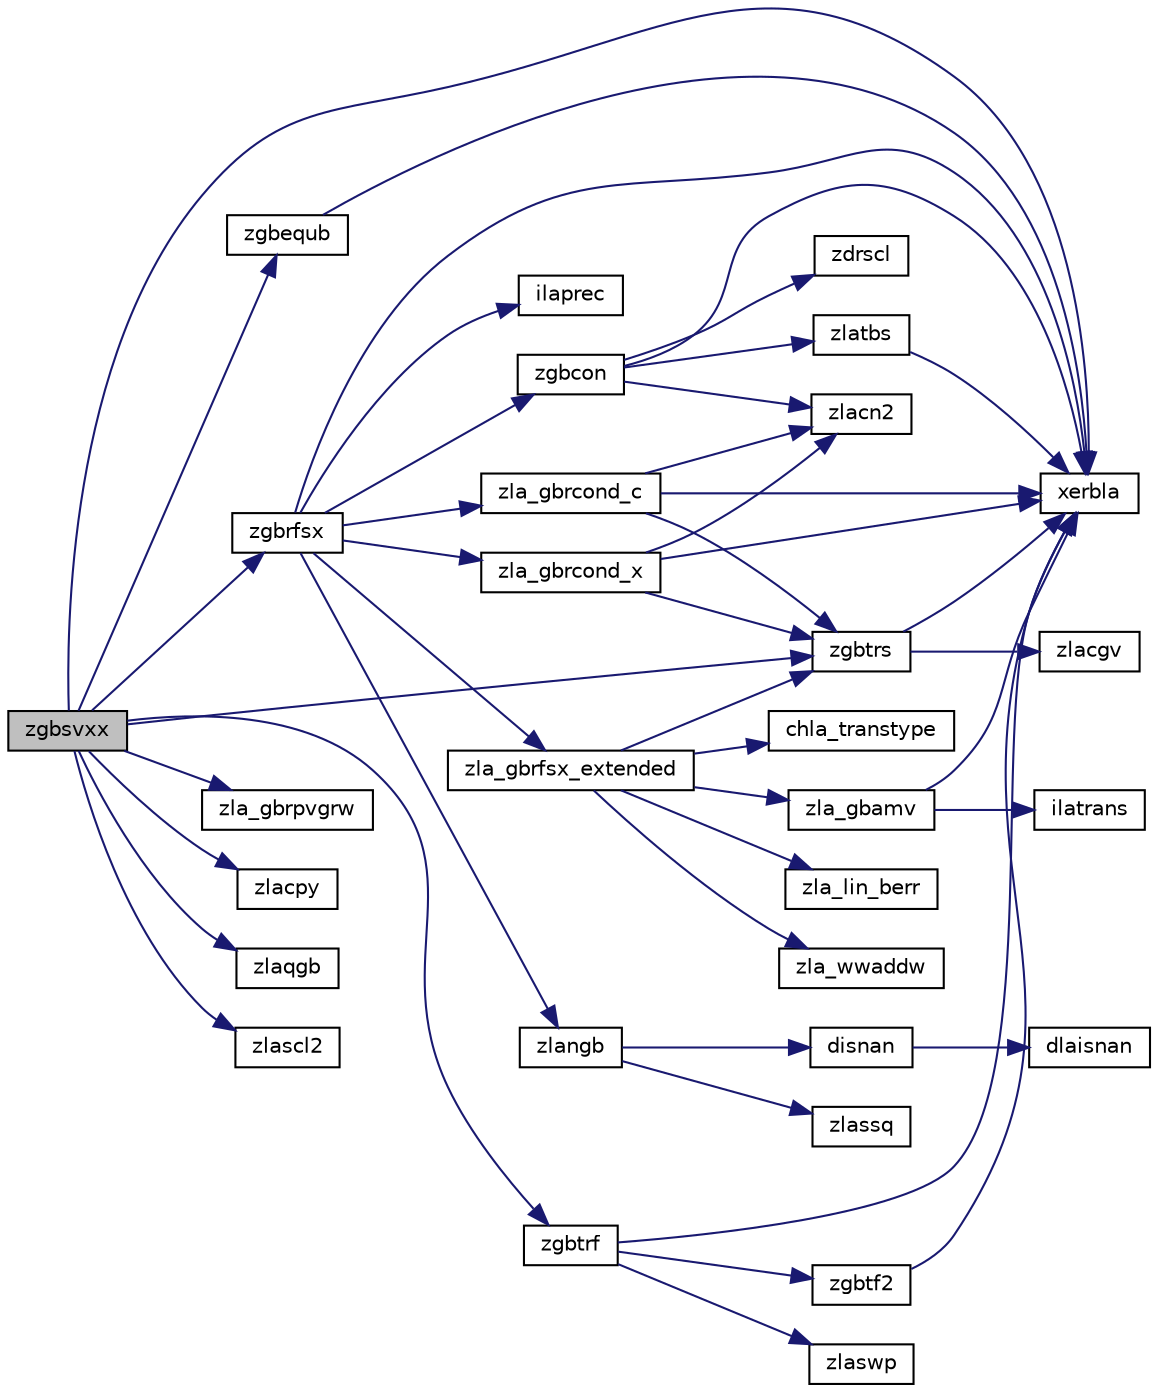 digraph "zgbsvxx"
{
 // LATEX_PDF_SIZE
  edge [fontname="Helvetica",fontsize="10",labelfontname="Helvetica",labelfontsize="10"];
  node [fontname="Helvetica",fontsize="10",shape=record];
  rankdir="LR";
  Node1 [label="zgbsvxx",height=0.2,width=0.4,color="black", fillcolor="grey75", style="filled", fontcolor="black",tooltip="ZGBSVXX computes the solution to system of linear equations A * X = B for GB matrices"];
  Node1 -> Node2 [color="midnightblue",fontsize="10",style="solid",fontname="Helvetica"];
  Node2 [label="xerbla",height=0.2,width=0.4,color="black", fillcolor="white", style="filled",URL="$xerbla_8f.html#a377ee61015baf8dea7770b3a404b1c07",tooltip="XERBLA"];
  Node1 -> Node3 [color="midnightblue",fontsize="10",style="solid",fontname="Helvetica"];
  Node3 [label="zgbequb",height=0.2,width=0.4,color="black", fillcolor="white", style="filled",URL="$zgbequb_8f.html#a7c97209b521bc4c556f7aac044adba00",tooltip="ZGBEQUB"];
  Node3 -> Node2 [color="midnightblue",fontsize="10",style="solid",fontname="Helvetica"];
  Node1 -> Node4 [color="midnightblue",fontsize="10",style="solid",fontname="Helvetica"];
  Node4 [label="zgbrfsx",height=0.2,width=0.4,color="black", fillcolor="white", style="filled",URL="$zgbrfsx_8f.html#aec856046d887af43e47d8468805b1c19",tooltip="ZGBRFSX"];
  Node4 -> Node5 [color="midnightblue",fontsize="10",style="solid",fontname="Helvetica"];
  Node5 [label="ilaprec",height=0.2,width=0.4,color="black", fillcolor="white", style="filled",URL="$ilaprec_8f.html#a6fe244cb80f355ab156ad1df9ffcc478",tooltip="ILAPREC"];
  Node4 -> Node2 [color="midnightblue",fontsize="10",style="solid",fontname="Helvetica"];
  Node4 -> Node6 [color="midnightblue",fontsize="10",style="solid",fontname="Helvetica"];
  Node6 [label="zgbcon",height=0.2,width=0.4,color="black", fillcolor="white", style="filled",URL="$zgbcon_8f.html#a8738f3a065af06737854349ab50a3015",tooltip="ZGBCON"];
  Node6 -> Node2 [color="midnightblue",fontsize="10",style="solid",fontname="Helvetica"];
  Node6 -> Node7 [color="midnightblue",fontsize="10",style="solid",fontname="Helvetica"];
  Node7 [label="zdrscl",height=0.2,width=0.4,color="black", fillcolor="white", style="filled",URL="$zdrscl_8f.html#ad73ec38e29df0385ee6fda7d832fd205",tooltip="ZDRSCL multiplies a vector by the reciprocal of a real scalar."];
  Node6 -> Node8 [color="midnightblue",fontsize="10",style="solid",fontname="Helvetica"];
  Node8 [label="zlacn2",height=0.2,width=0.4,color="black", fillcolor="white", style="filled",URL="$zlacn2_8f.html#a0fbe7a858e42dcf07db12aa892a9e513",tooltip="ZLACN2 estimates the 1-norm of a square matrix, using reverse communication for evaluating matrix-vec..."];
  Node6 -> Node9 [color="midnightblue",fontsize="10",style="solid",fontname="Helvetica"];
  Node9 [label="zlatbs",height=0.2,width=0.4,color="black", fillcolor="white", style="filled",URL="$zlatbs_8f.html#aeba4360a266529e494a308c8b130e83e",tooltip="ZLATBS solves a triangular banded system of equations."];
  Node9 -> Node2 [color="midnightblue",fontsize="10",style="solid",fontname="Helvetica"];
  Node4 -> Node10 [color="midnightblue",fontsize="10",style="solid",fontname="Helvetica"];
  Node10 [label="zla_gbrcond_c",height=0.2,width=0.4,color="black", fillcolor="white", style="filled",URL="$zla__gbrcond__c_8f.html#a70ef3ec53bb3d6704ccf2f9d0add0eda",tooltip="ZLA_GBRCOND_C computes the infinity norm condition number of op(A)*inv(diag(c)) for general banded ma..."];
  Node10 -> Node2 [color="midnightblue",fontsize="10",style="solid",fontname="Helvetica"];
  Node10 -> Node11 [color="midnightblue",fontsize="10",style="solid",fontname="Helvetica"];
  Node11 [label="zgbtrs",height=0.2,width=0.4,color="black", fillcolor="white", style="filled",URL="$zgbtrs_8f.html#af3a96e7f621f139aa2750ae380e83700",tooltip="ZGBTRS"];
  Node11 -> Node2 [color="midnightblue",fontsize="10",style="solid",fontname="Helvetica"];
  Node11 -> Node12 [color="midnightblue",fontsize="10",style="solid",fontname="Helvetica"];
  Node12 [label="zlacgv",height=0.2,width=0.4,color="black", fillcolor="white", style="filled",URL="$zlacgv_8f.html#ad2595ab7c6b89e1ff2e9d05542431719",tooltip="ZLACGV conjugates a complex vector."];
  Node10 -> Node8 [color="midnightblue",fontsize="10",style="solid",fontname="Helvetica"];
  Node4 -> Node13 [color="midnightblue",fontsize="10",style="solid",fontname="Helvetica"];
  Node13 [label="zla_gbrcond_x",height=0.2,width=0.4,color="black", fillcolor="white", style="filled",URL="$zla__gbrcond__x_8f.html#a8c57793eab444ac626d6bf86a8d0a5d6",tooltip="ZLA_GBRCOND_X computes the infinity norm condition number of op(A)*diag(x) for general banded matrice..."];
  Node13 -> Node2 [color="midnightblue",fontsize="10",style="solid",fontname="Helvetica"];
  Node13 -> Node11 [color="midnightblue",fontsize="10",style="solid",fontname="Helvetica"];
  Node13 -> Node8 [color="midnightblue",fontsize="10",style="solid",fontname="Helvetica"];
  Node4 -> Node14 [color="midnightblue",fontsize="10",style="solid",fontname="Helvetica"];
  Node14 [label="zla_gbrfsx_extended",height=0.2,width=0.4,color="black", fillcolor="white", style="filled",URL="$zla__gbrfsx__extended_8f.html#a943a0999e5e3fa707305ece7505e1757",tooltip="ZLA_GBRFSX_EXTENDED improves the computed solution to a system of linear equations for general banded..."];
  Node14 -> Node15 [color="midnightblue",fontsize="10",style="solid",fontname="Helvetica"];
  Node15 [label="chla_transtype",height=0.2,width=0.4,color="black", fillcolor="white", style="filled",URL="$chla__transtype_8f.html#a9350edcf6f80d188f3c01400ebe85260",tooltip="CHLA_TRANSTYPE"];
  Node14 -> Node11 [color="midnightblue",fontsize="10",style="solid",fontname="Helvetica"];
  Node14 -> Node16 [color="midnightblue",fontsize="10",style="solid",fontname="Helvetica"];
  Node16 [label="zla_gbamv",height=0.2,width=0.4,color="black", fillcolor="white", style="filled",URL="$zla__gbamv_8f.html#af0580d30a1bd07214f6068317a467e34",tooltip="ZLA_GBAMV performs a matrix-vector operation to calculate error bounds."];
  Node16 -> Node17 [color="midnightblue",fontsize="10",style="solid",fontname="Helvetica"];
  Node17 [label="ilatrans",height=0.2,width=0.4,color="black", fillcolor="white", style="filled",URL="$ilatrans_8f.html#aec3c2c1d0a04f49ff1b18fe344b687c1",tooltip="ILATRANS"];
  Node16 -> Node2 [color="midnightblue",fontsize="10",style="solid",fontname="Helvetica"];
  Node14 -> Node18 [color="midnightblue",fontsize="10",style="solid",fontname="Helvetica"];
  Node18 [label="zla_lin_berr",height=0.2,width=0.4,color="black", fillcolor="white", style="filled",URL="$zla__lin__berr_8f.html#a8161170213c0df9bff72f362f230d866",tooltip="ZLA_LIN_BERR computes a component-wise relative backward error."];
  Node14 -> Node19 [color="midnightblue",fontsize="10",style="solid",fontname="Helvetica"];
  Node19 [label="zla_wwaddw",height=0.2,width=0.4,color="black", fillcolor="white", style="filled",URL="$zla__wwaddw_8f.html#a605c615b386f083f45285795a7d6686c",tooltip="ZLA_WWADDW adds a vector into a doubled-single vector."];
  Node4 -> Node20 [color="midnightblue",fontsize="10",style="solid",fontname="Helvetica"];
  Node20 [label="zlangb",height=0.2,width=0.4,color="black", fillcolor="white", style="filled",URL="$zlangb_8f.html#ad6a0255b5203b49d0f7828f0e03522aa",tooltip="ZLANGB returns the value of the 1-norm, Frobenius norm, infinity-norm, or the largest absolute value ..."];
  Node20 -> Node21 [color="midnightblue",fontsize="10",style="solid",fontname="Helvetica"];
  Node21 [label="disnan",height=0.2,width=0.4,color="black", fillcolor="white", style="filled",URL="$disnan_8f.html#a230d4e1886896853b11e44e541b2c6a3",tooltip="DISNAN tests input for NaN."];
  Node21 -> Node22 [color="midnightblue",fontsize="10",style="solid",fontname="Helvetica"];
  Node22 [label="dlaisnan",height=0.2,width=0.4,color="black", fillcolor="white", style="filled",URL="$dlaisnan_8f.html#a341ec834c6fc14a17fead550ff486022",tooltip="DLAISNAN tests input for NaN by comparing two arguments for inequality."];
  Node20 -> Node23 [color="midnightblue",fontsize="10",style="solid",fontname="Helvetica"];
  Node23 [label="zlassq",height=0.2,width=0.4,color="black", fillcolor="white", style="filled",URL="$zlassq_8f90.html#a254e1782d1c2f96e9e3164578481f9ce",tooltip="ZLASSQ updates a sum of squares represented in scaled form."];
  Node1 -> Node24 [color="midnightblue",fontsize="10",style="solid",fontname="Helvetica"];
  Node24 [label="zgbtrf",height=0.2,width=0.4,color="black", fillcolor="white", style="filled",URL="$zgbtrf_8f.html#a9b98a0ba02d0dc89be7ac6319a29755d",tooltip="ZGBTRF"];
  Node24 -> Node2 [color="midnightblue",fontsize="10",style="solid",fontname="Helvetica"];
  Node24 -> Node25 [color="midnightblue",fontsize="10",style="solid",fontname="Helvetica"];
  Node25 [label="zgbtf2",height=0.2,width=0.4,color="black", fillcolor="white", style="filled",URL="$zgbtf2_8f.html#a06753b5d5c8432fbb7009909d321cdd0",tooltip="ZGBTF2 computes the LU factorization of a general band matrix using the unblocked version of the algo..."];
  Node25 -> Node2 [color="midnightblue",fontsize="10",style="solid",fontname="Helvetica"];
  Node24 -> Node26 [color="midnightblue",fontsize="10",style="solid",fontname="Helvetica"];
  Node26 [label="zlaswp",height=0.2,width=0.4,color="black", fillcolor="white", style="filled",URL="$zlaswp_8f.html#a49d0e55e934b6e90456a2eb75490c3ef",tooltip="ZLASWP performs a series of row interchanges on a general rectangular matrix."];
  Node1 -> Node11 [color="midnightblue",fontsize="10",style="solid",fontname="Helvetica"];
  Node1 -> Node27 [color="midnightblue",fontsize="10",style="solid",fontname="Helvetica"];
  Node27 [label="zla_gbrpvgrw",height=0.2,width=0.4,color="black", fillcolor="white", style="filled",URL="$zla__gbrpvgrw_8f.html#aa2680ba9e0dc10bfbc62319acf1ff067",tooltip="ZLA_GBRPVGRW computes the reciprocal pivot growth factor norm(A)/norm(U) for a general banded matrix."];
  Node1 -> Node28 [color="midnightblue",fontsize="10",style="solid",fontname="Helvetica"];
  Node28 [label="zlacpy",height=0.2,width=0.4,color="black", fillcolor="white", style="filled",URL="$zlacpy_8f.html#a519ff79bf915433651747242f22078fb",tooltip="ZLACPY copies all or part of one two-dimensional array to another."];
  Node1 -> Node29 [color="midnightblue",fontsize="10",style="solid",fontname="Helvetica"];
  Node29 [label="zlaqgb",height=0.2,width=0.4,color="black", fillcolor="white", style="filled",URL="$zlaqgb_8f.html#a0a7b3dc47c271db64d0f1001bcd2cdf7",tooltip="ZLAQGB scales a general band matrix, using row and column scaling factors computed by sgbequ."];
  Node1 -> Node30 [color="midnightblue",fontsize="10",style="solid",fontname="Helvetica"];
  Node30 [label="zlascl2",height=0.2,width=0.4,color="black", fillcolor="white", style="filled",URL="$zlascl2_8f.html#a9371a2bf607a916312d7f316dadb1530",tooltip="ZLASCL2 performs diagonal scaling on a matrix."];
}
